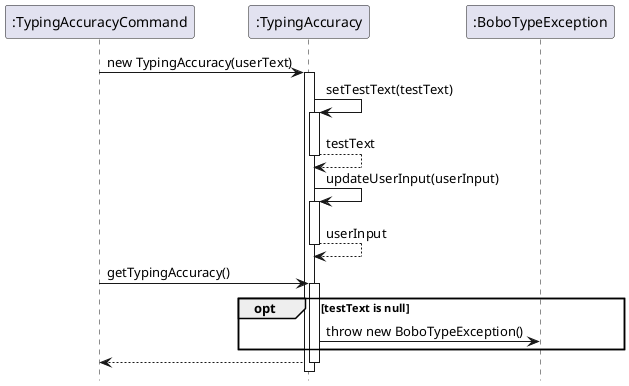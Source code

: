 @startuml
hide footbox
participant ":TypingAccuracyCommand" as TypingAccuracyCommand
participant ":TypingAccuracy" as TypingAccuracy
participant ":BoboTypeException" as BoboTypeException

TypingAccuracyCommand -> TypingAccuracy : new TypingAccuracy(userText)
activate TypingAccuracy
TypingAccuracy -> TypingAccuracy ++: setTestText(testText)
return testText
TypingAccuracy -> TypingAccuracy ++ : updateUserInput(userInput)
return userInput
TypingAccuracyCommand -> TypingAccuracy ++ : getTypingAccuracy()


opt testText is null
    TypingAccuracy -> BoboTypeException : throw new BoboTypeException()
end

TypingAccuracy --> TypingAccuracyCommand

deactivate TypingAccuracy
@enduml